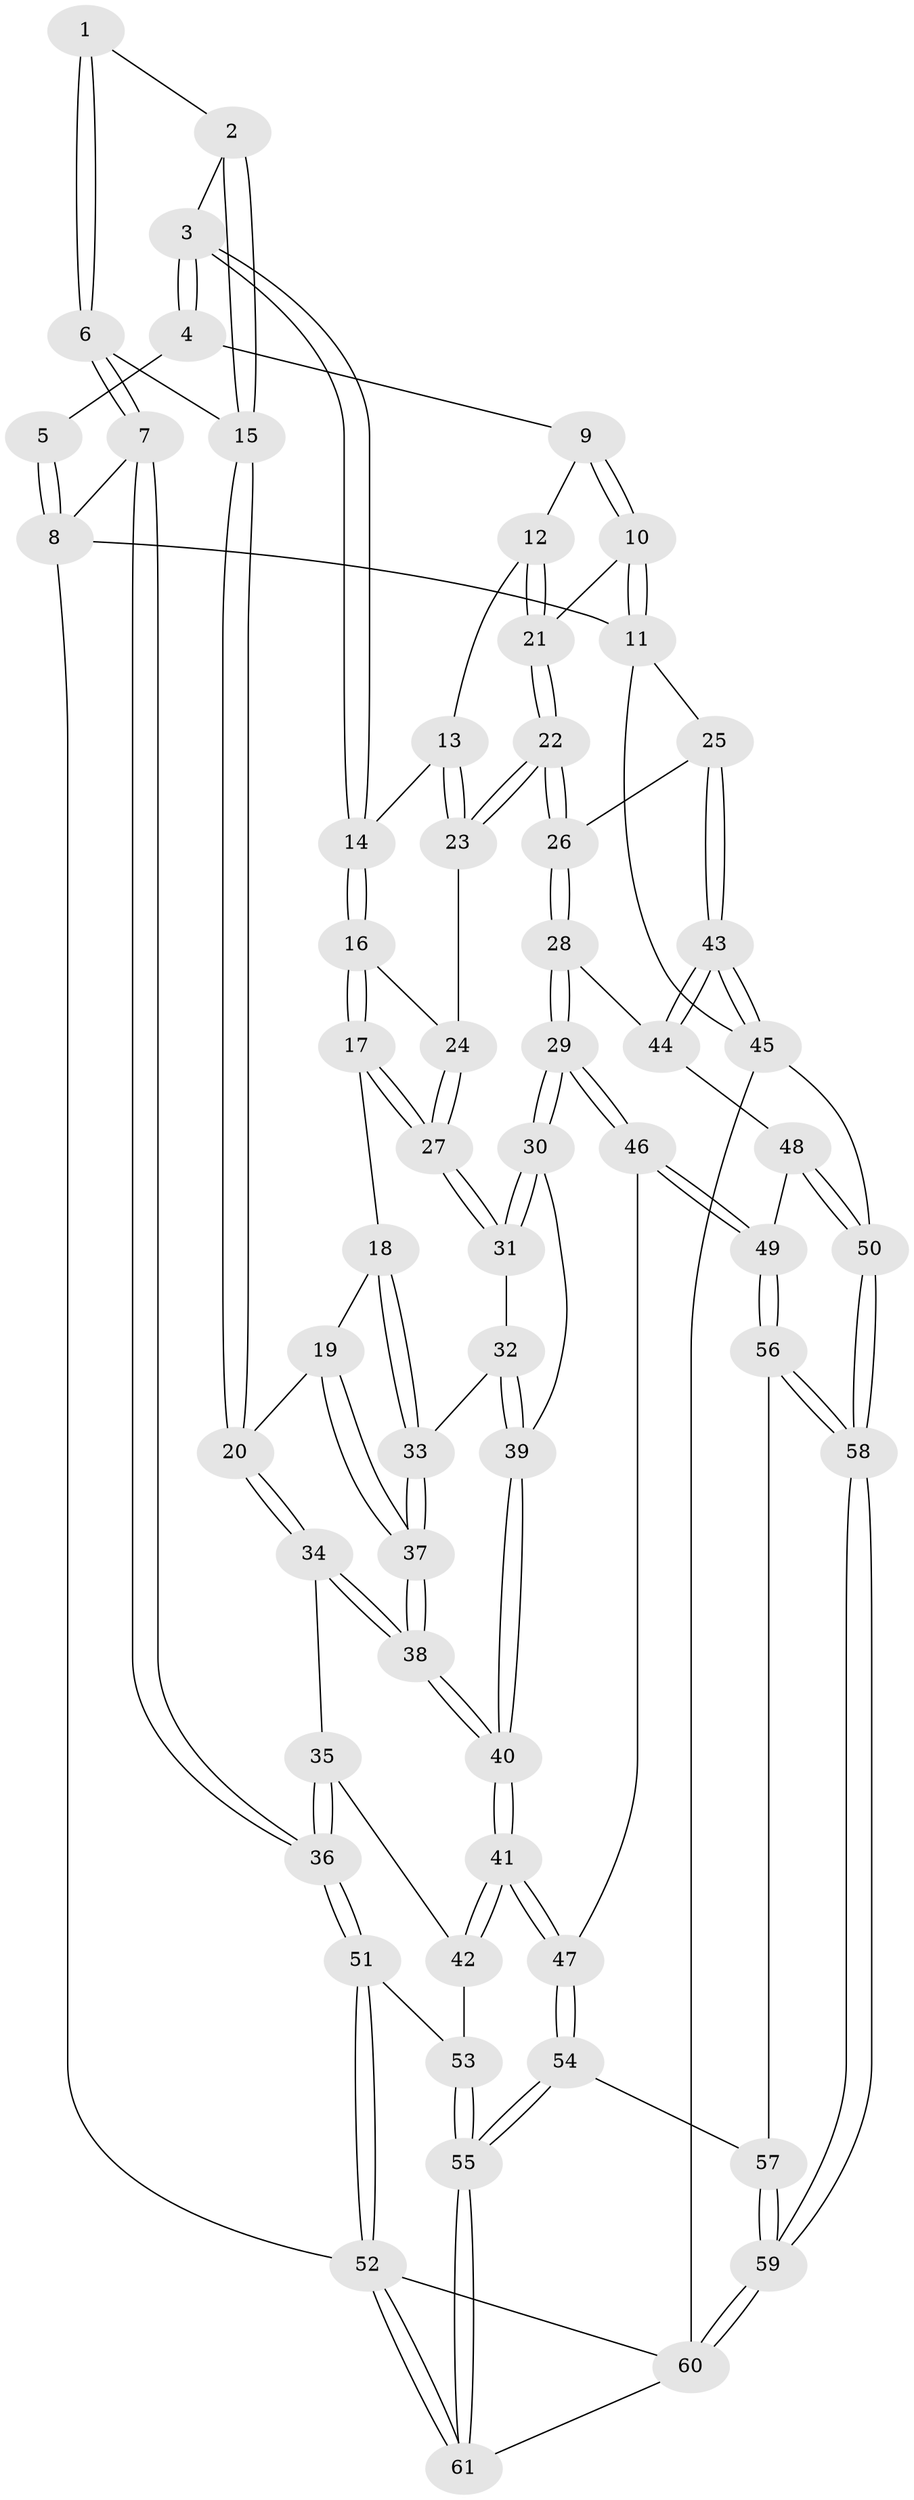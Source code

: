 // coarse degree distribution, {3: 0.14285714285714285, 4: 0.5142857142857142, 5: 0.22857142857142856, 6: 0.08571428571428572, 7: 0.02857142857142857}
// Generated by graph-tools (version 1.1) at 2025/52/02/27/25 19:52:44]
// undirected, 61 vertices, 149 edges
graph export_dot {
graph [start="1"]
  node [color=gray90,style=filled];
  1 [pos="+0.14674684473422794+0"];
  2 [pos="+0.29956038713140404+0.1259892736901111"];
  3 [pos="+0.39852578577233017+0.0714939378675669"];
  4 [pos="+0.4642813051034108+0"];
  5 [pos="+0.12139943234121015+0"];
  6 [pos="+0.13992528849868993+0.23385575249166865"];
  7 [pos="+0+0.21973809473924638"];
  8 [pos="+0+0"];
  9 [pos="+0.582330830198494+0"];
  10 [pos="+1+0"];
  11 [pos="+1+0"];
  12 [pos="+0.6665401070288137+0.10906137821345203"];
  13 [pos="+0.5129099328333251+0.1525075837622844"];
  14 [pos="+0.45417774625087876+0.1620746232692619"];
  15 [pos="+0.1651652543929593+0.2465166592005794"];
  16 [pos="+0.4561157263664711+0.1919785168285638"];
  17 [pos="+0.42680100035163643+0.2962243302015436"];
  18 [pos="+0.3048805337413621+0.303968578507918"];
  19 [pos="+0.22016589755645977+0.2971378733604467"];
  20 [pos="+0.18745917586617802+0.28122582500017135"];
  21 [pos="+0.718867306809537+0.18325480769451075"];
  22 [pos="+0.7374548990452112+0.2457323526079225"];
  23 [pos="+0.635657480778876+0.2575692821835994"];
  24 [pos="+0.6277599586169421+0.25900397874986886"];
  25 [pos="+1+0.23553787546823143"];
  26 [pos="+0.7679978120588007+0.2794397387323037"];
  27 [pos="+0.4712004163050628+0.34681539512438525"];
  28 [pos="+0.7087258393481763+0.4789674596115547"];
  29 [pos="+0.6404217401218968+0.5489636617205034"];
  30 [pos="+0.5841492071714379+0.5085899449545378"];
  31 [pos="+0.4861386617246099+0.41228397746226675"];
  32 [pos="+0.44405501321065627+0.4299216836861616"];
  33 [pos="+0.38195945752635824+0.4419557966224319"];
  34 [pos="+0.15245498563459722+0.4014991681090203"];
  35 [pos="+0.142693262965423+0.4211344671512154"];
  36 [pos="+0+0.6673227695561174"];
  37 [pos="+0.31357131761747276+0.48058086615938883"];
  38 [pos="+0.29977569353485006+0.5562703725615893"];
  39 [pos="+0.3852424831563211+0.5377152637625251"];
  40 [pos="+0.2993294747015415+0.585180979393009"];
  41 [pos="+0.2766125230100991+0.6577484638791568"];
  42 [pos="+0.21722109891900573+0.6568694482149865"];
  43 [pos="+1+0.47084835617942045"];
  44 [pos="+0.9592406855958635+0.5450337789976443"];
  45 [pos="+1+0.7846867764667801"];
  46 [pos="+0.6326016530982254+0.6174390256153997"];
  47 [pos="+0.29393296722322304+0.6721660858171977"];
  48 [pos="+0.9102919492052988+0.641506135427605"];
  49 [pos="+0.6665258280511024+0.7150952446254976"];
  50 [pos="+0.9693379054520568+0.8068847721076727"];
  51 [pos="+0+0.7095900941985096"];
  52 [pos="+0+1"];
  53 [pos="+0.16303126270904583+0.6705599558396134"];
  54 [pos="+0.3591461044650103+0.8648823191141792"];
  55 [pos="+0.2214279356598747+1"];
  56 [pos="+0.6710388803500899+0.7754966404351034"];
  57 [pos="+0.37014360166035704+0.8636691365404712"];
  58 [pos="+0.7536249332198796+0.917407341702818"];
  59 [pos="+0.7466059272470819+1"];
  60 [pos="+0.7505644629016843+1"];
  61 [pos="+0.2069563762504535+1"];
  1 -- 2;
  1 -- 6;
  1 -- 6;
  2 -- 3;
  2 -- 15;
  2 -- 15;
  3 -- 4;
  3 -- 4;
  3 -- 14;
  3 -- 14;
  4 -- 5;
  4 -- 9;
  5 -- 8;
  5 -- 8;
  6 -- 7;
  6 -- 7;
  6 -- 15;
  7 -- 8;
  7 -- 36;
  7 -- 36;
  8 -- 11;
  8 -- 52;
  9 -- 10;
  9 -- 10;
  9 -- 12;
  10 -- 11;
  10 -- 11;
  10 -- 21;
  11 -- 25;
  11 -- 45;
  12 -- 13;
  12 -- 21;
  12 -- 21;
  13 -- 14;
  13 -- 23;
  13 -- 23;
  14 -- 16;
  14 -- 16;
  15 -- 20;
  15 -- 20;
  16 -- 17;
  16 -- 17;
  16 -- 24;
  17 -- 18;
  17 -- 27;
  17 -- 27;
  18 -- 19;
  18 -- 33;
  18 -- 33;
  19 -- 20;
  19 -- 37;
  19 -- 37;
  20 -- 34;
  20 -- 34;
  21 -- 22;
  21 -- 22;
  22 -- 23;
  22 -- 23;
  22 -- 26;
  22 -- 26;
  23 -- 24;
  24 -- 27;
  24 -- 27;
  25 -- 26;
  25 -- 43;
  25 -- 43;
  26 -- 28;
  26 -- 28;
  27 -- 31;
  27 -- 31;
  28 -- 29;
  28 -- 29;
  28 -- 44;
  29 -- 30;
  29 -- 30;
  29 -- 46;
  29 -- 46;
  30 -- 31;
  30 -- 31;
  30 -- 39;
  31 -- 32;
  32 -- 33;
  32 -- 39;
  32 -- 39;
  33 -- 37;
  33 -- 37;
  34 -- 35;
  34 -- 38;
  34 -- 38;
  35 -- 36;
  35 -- 36;
  35 -- 42;
  36 -- 51;
  36 -- 51;
  37 -- 38;
  37 -- 38;
  38 -- 40;
  38 -- 40;
  39 -- 40;
  39 -- 40;
  40 -- 41;
  40 -- 41;
  41 -- 42;
  41 -- 42;
  41 -- 47;
  41 -- 47;
  42 -- 53;
  43 -- 44;
  43 -- 44;
  43 -- 45;
  43 -- 45;
  44 -- 48;
  45 -- 50;
  45 -- 60;
  46 -- 47;
  46 -- 49;
  46 -- 49;
  47 -- 54;
  47 -- 54;
  48 -- 49;
  48 -- 50;
  48 -- 50;
  49 -- 56;
  49 -- 56;
  50 -- 58;
  50 -- 58;
  51 -- 52;
  51 -- 52;
  51 -- 53;
  52 -- 61;
  52 -- 61;
  52 -- 60;
  53 -- 55;
  53 -- 55;
  54 -- 55;
  54 -- 55;
  54 -- 57;
  55 -- 61;
  55 -- 61;
  56 -- 57;
  56 -- 58;
  56 -- 58;
  57 -- 59;
  57 -- 59;
  58 -- 59;
  58 -- 59;
  59 -- 60;
  59 -- 60;
  60 -- 61;
}
